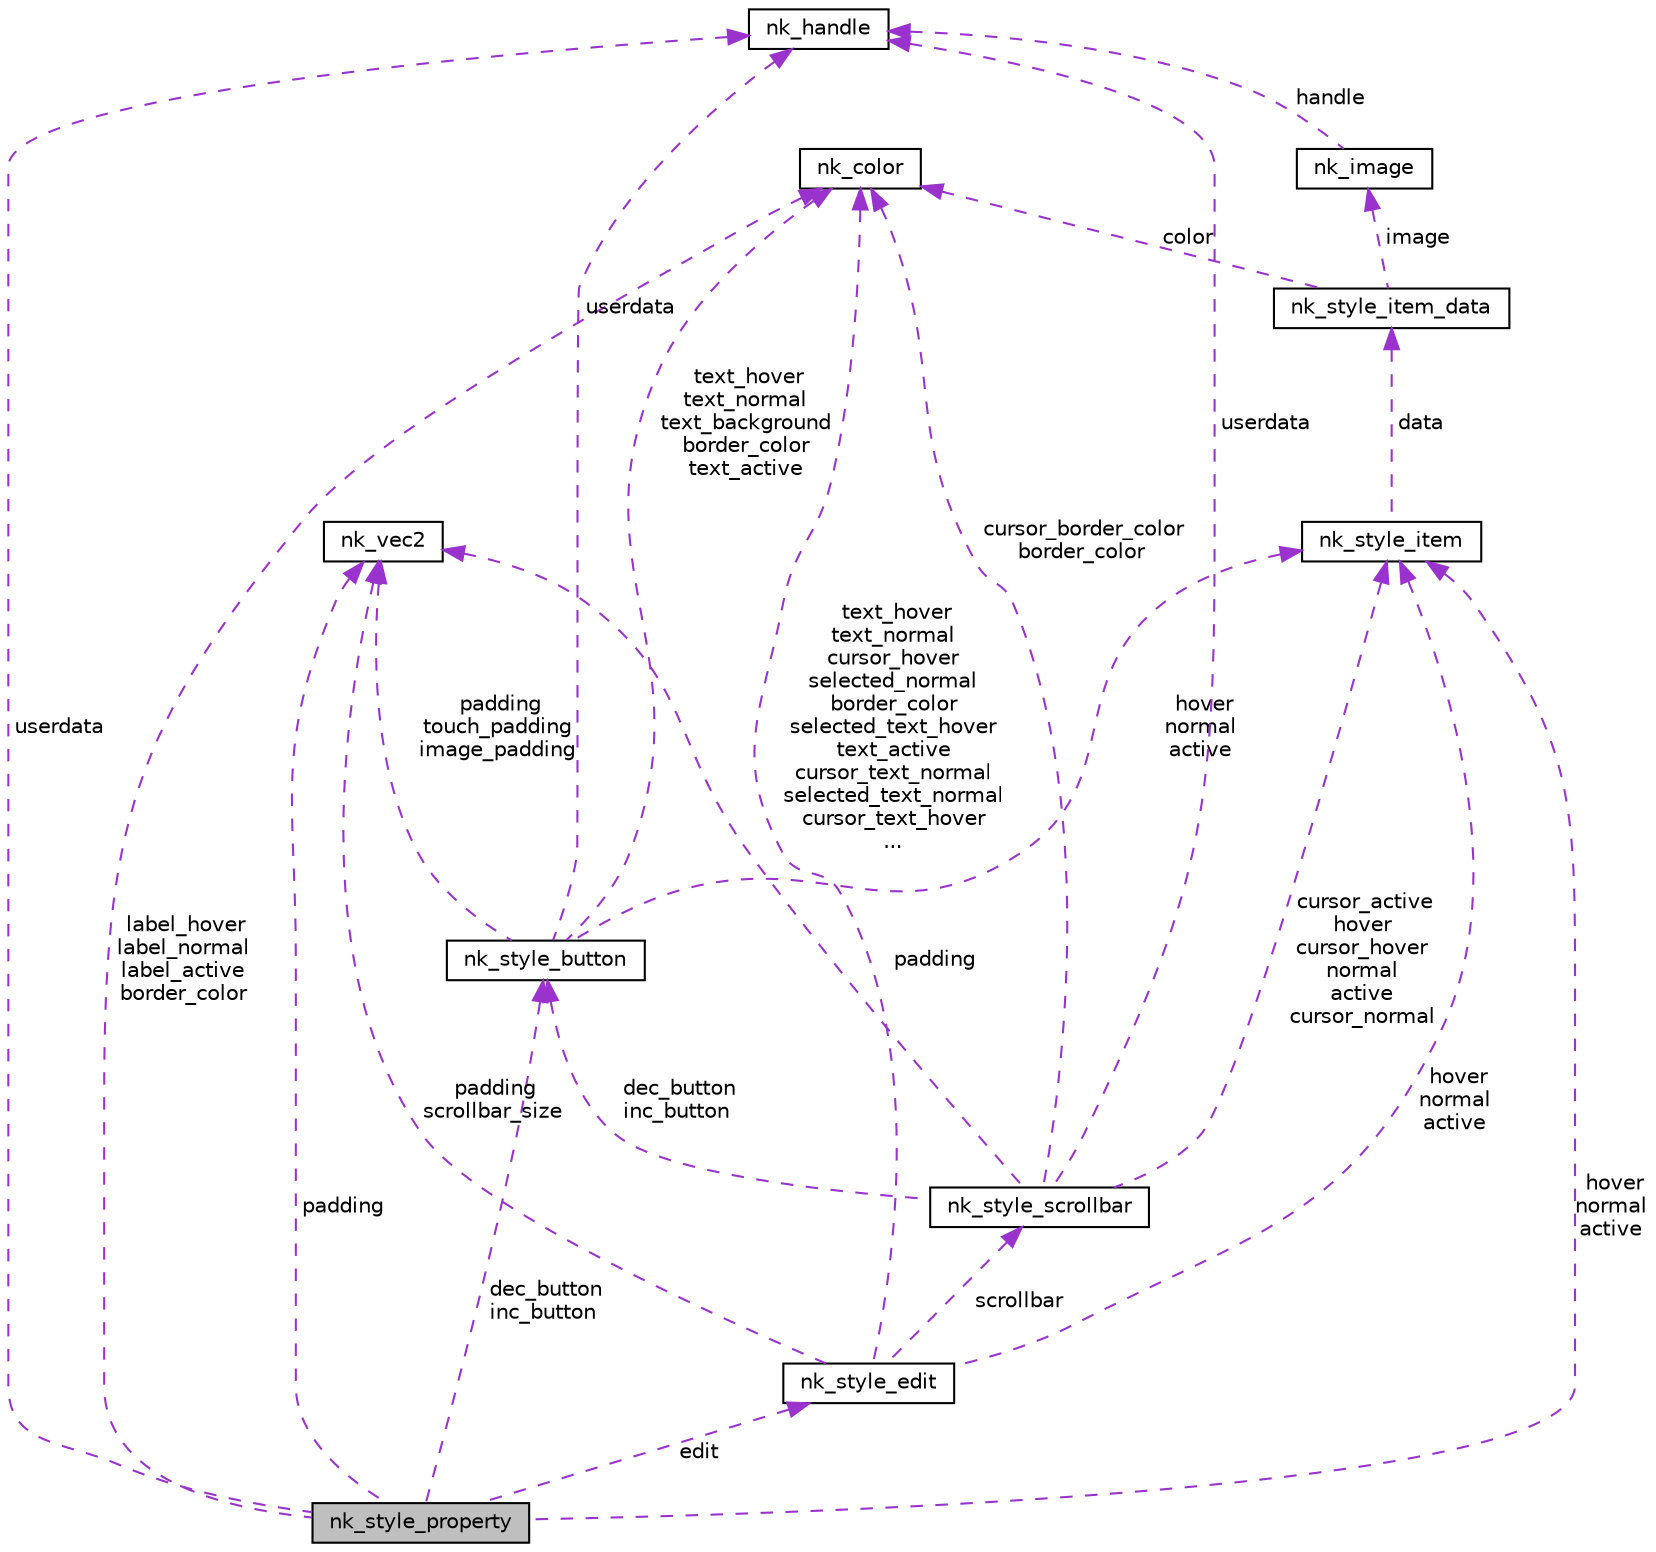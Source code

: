 digraph "nk_style_property"
{
 // LATEX_PDF_SIZE
  edge [fontname="Helvetica",fontsize="10",labelfontname="Helvetica",labelfontsize="10"];
  node [fontname="Helvetica",fontsize="10",shape=record];
  Node1 [label="nk_style_property",height=0.2,width=0.4,color="black", fillcolor="grey75", style="filled", fontcolor="black",tooltip=" "];
  Node2 -> Node1 [dir="back",color="darkorchid3",fontsize="10",style="dashed",label=" hover\nnormal\nactive" ];
  Node2 [label="nk_style_item",height=0.2,width=0.4,color="black", fillcolor="white", style="filled",URL="$structnk__style__item.html",tooltip=" "];
  Node3 -> Node2 [dir="back",color="darkorchid3",fontsize="10",style="dashed",label=" data" ];
  Node3 [label="nk_style_item_data",height=0.2,width=0.4,color="black", fillcolor="white", style="filled",URL="$unionnk__style__item__data.html",tooltip=" "];
  Node4 -> Node3 [dir="back",color="darkorchid3",fontsize="10",style="dashed",label=" color" ];
  Node4 [label="nk_color",height=0.2,width=0.4,color="black", fillcolor="white", style="filled",URL="$structnk__color.html",tooltip=" "];
  Node5 -> Node3 [dir="back",color="darkorchid3",fontsize="10",style="dashed",label=" image" ];
  Node5 [label="nk_image",height=0.2,width=0.4,color="black", fillcolor="white", style="filled",URL="$structnk__image.html",tooltip=" "];
  Node6 -> Node5 [dir="back",color="darkorchid3",fontsize="10",style="dashed",label=" handle" ];
  Node6 [label="nk_handle",height=0.2,width=0.4,color="black", fillcolor="white", style="filled",URL="$unionnk__handle.html",tooltip=" "];
  Node4 -> Node1 [dir="back",color="darkorchid3",fontsize="10",style="dashed",label=" label_hover\nlabel_normal\nlabel_active\nborder_color" ];
  Node7 -> Node1 [dir="back",color="darkorchid3",fontsize="10",style="dashed",label=" dec_button\ninc_button" ];
  Node7 [label="nk_style_button",height=0.2,width=0.4,color="black", fillcolor="white", style="filled",URL="$structnk__style__button.html",tooltip=" "];
  Node2 -> Node7 [dir="back",color="darkorchid3",fontsize="10",style="dashed",label=" hover\nnormal\nactive" ];
  Node4 -> Node7 [dir="back",color="darkorchid3",fontsize="10",style="dashed",label=" text_hover\ntext_normal\ntext_background\nborder_color\ntext_active" ];
  Node8 -> Node7 [dir="back",color="darkorchid3",fontsize="10",style="dashed",label=" padding\ntouch_padding\nimage_padding" ];
  Node8 [label="nk_vec2",height=0.2,width=0.4,color="black", fillcolor="white", style="filled",URL="$structnk__vec2.html",tooltip=" "];
  Node6 -> Node7 [dir="back",color="darkorchid3",fontsize="10",style="dashed",label=" userdata" ];
  Node8 -> Node1 [dir="back",color="darkorchid3",fontsize="10",style="dashed",label=" padding" ];
  Node9 -> Node1 [dir="back",color="darkorchid3",fontsize="10",style="dashed",label=" edit" ];
  Node9 [label="nk_style_edit",height=0.2,width=0.4,color="black", fillcolor="white", style="filled",URL="$structnk__style__edit.html",tooltip=" "];
  Node2 -> Node9 [dir="back",color="darkorchid3",fontsize="10",style="dashed",label=" hover\nnormal\nactive" ];
  Node4 -> Node9 [dir="back",color="darkorchid3",fontsize="10",style="dashed",label=" text_hover\ntext_normal\ncursor_hover\nselected_normal\nborder_color\nselected_text_hover\ntext_active\ncursor_text_normal\nselected_text_normal\ncursor_text_hover\n..." ];
  Node8 -> Node9 [dir="back",color="darkorchid3",fontsize="10",style="dashed",label=" padding\nscrollbar_size" ];
  Node10 -> Node9 [dir="back",color="darkorchid3",fontsize="10",style="dashed",label=" scrollbar" ];
  Node10 [label="nk_style_scrollbar",height=0.2,width=0.4,color="black", fillcolor="white", style="filled",URL="$structnk__style__scrollbar.html",tooltip=" "];
  Node2 -> Node10 [dir="back",color="darkorchid3",fontsize="10",style="dashed",label=" cursor_active\nhover\ncursor_hover\nnormal\nactive\ncursor_normal" ];
  Node4 -> Node10 [dir="back",color="darkorchid3",fontsize="10",style="dashed",label=" cursor_border_color\nborder_color" ];
  Node7 -> Node10 [dir="back",color="darkorchid3",fontsize="10",style="dashed",label=" dec_button\ninc_button" ];
  Node8 -> Node10 [dir="back",color="darkorchid3",fontsize="10",style="dashed",label=" padding" ];
  Node6 -> Node10 [dir="back",color="darkorchid3",fontsize="10",style="dashed",label=" userdata" ];
  Node6 -> Node1 [dir="back",color="darkorchid3",fontsize="10",style="dashed",label=" userdata" ];
}
